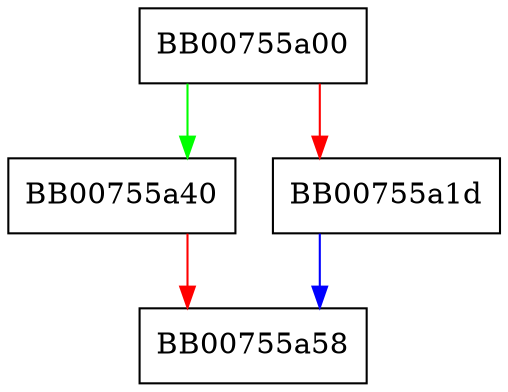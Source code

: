 digraph ecp_nistz256_sqr_mont {
  node [shape="box"];
  graph [splines=ortho];
  BB00755a00 -> BB00755a40 [color="green"];
  BB00755a00 -> BB00755a1d [color="red"];
  BB00755a1d -> BB00755a58 [color="blue"];
  BB00755a40 -> BB00755a58 [color="red"];
}